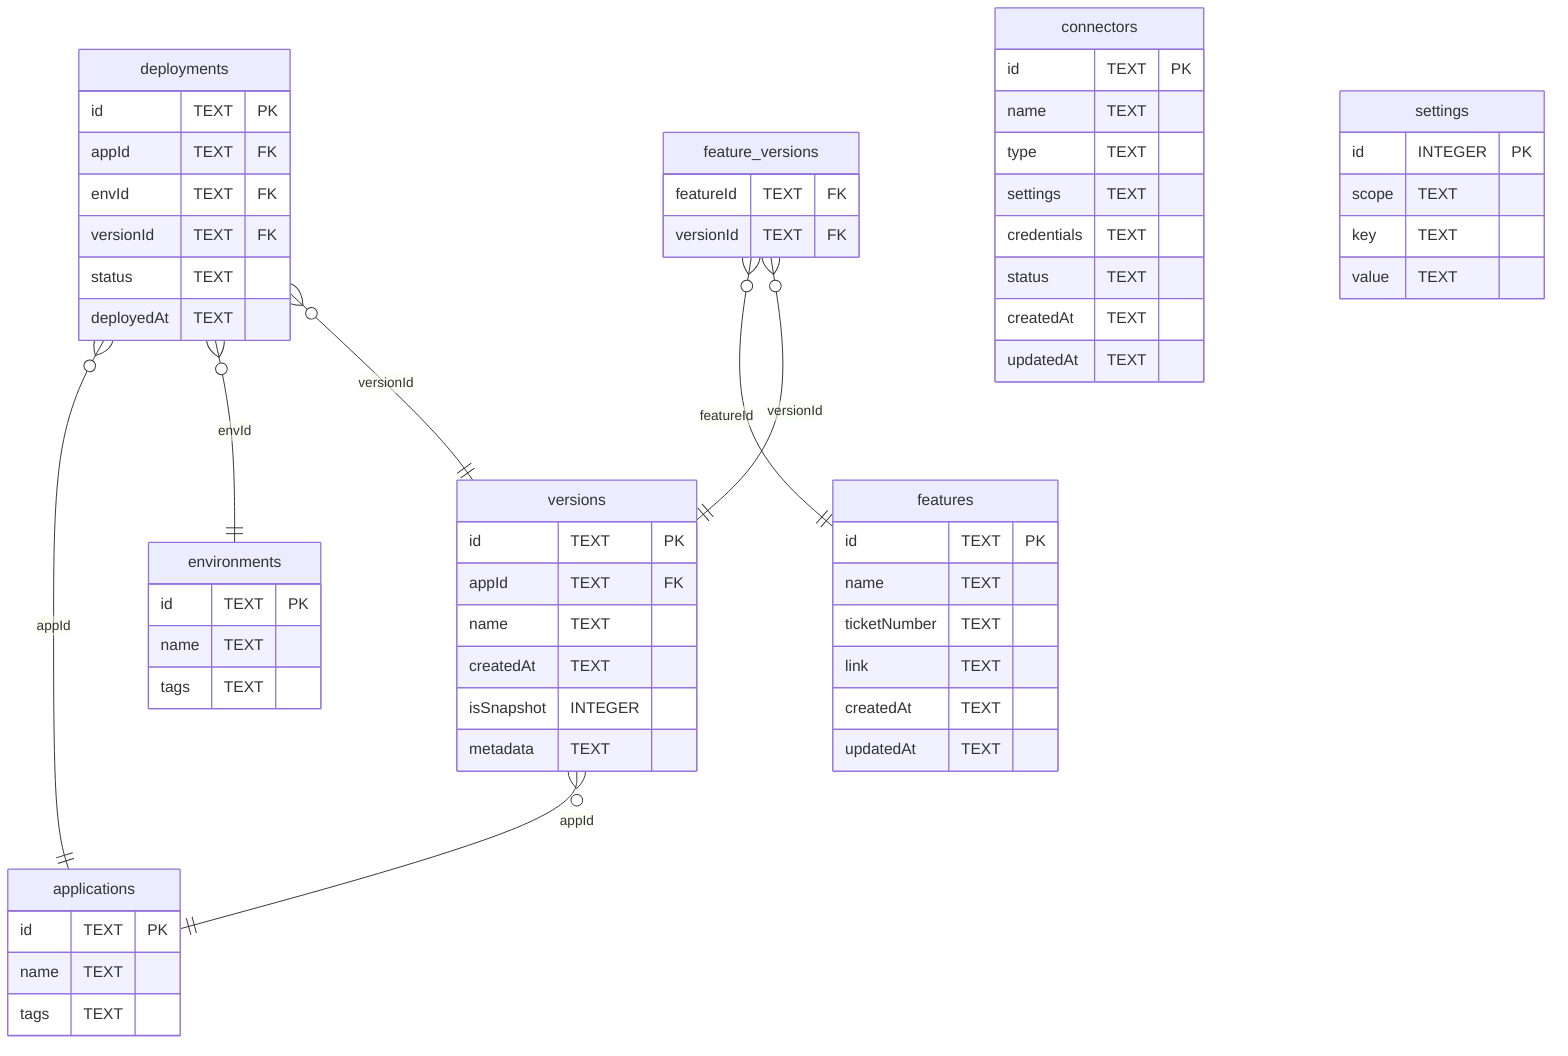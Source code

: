 erDiagram
  applications {
    id TEXT PK
    name TEXT
    tags TEXT
  }
  environments {
    id TEXT PK
    name TEXT
    tags TEXT
  }
  versions {
    id TEXT PK
    appId TEXT FK
    name TEXT
    createdAt TEXT
    isSnapshot INTEGER
    metadata TEXT
  }
  deployments {
    id TEXT PK
    appId TEXT FK
    envId TEXT FK
    versionId TEXT FK
    status TEXT
    deployedAt TEXT
  }
  features {
    id TEXT PK
    name TEXT
    ticketNumber TEXT
    link TEXT
    createdAt TEXT
    updatedAt TEXT
  }
  feature_versions {
    featureId TEXT FK
    versionId TEXT FK
  }
  connectors {
    id TEXT PK
    name TEXT
    type TEXT
    settings TEXT
    credentials TEXT
    status TEXT
    createdAt TEXT
    updatedAt TEXT
  }
  settings {
    id INTEGER PK
    scope TEXT
    key TEXT
    value TEXT
  }
  
  versions }o--|| applications : "appId"
  deployments }o--|| applications : "appId"
  deployments }o--|| environments : "envId"
  deployments }o--|| versions : "versionId"
  feature_versions }o--|| features : "featureId"
  feature_versions }o--|| versions : "versionId"